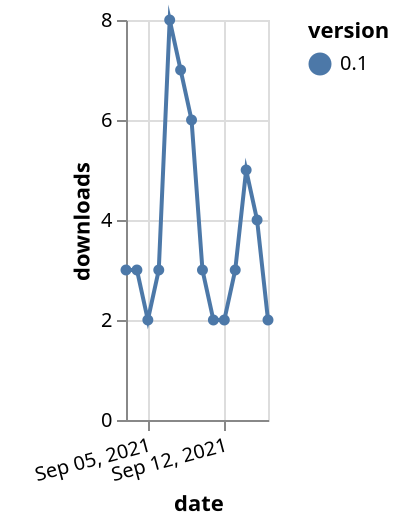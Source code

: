 {"$schema": "https://vega.github.io/schema/vega-lite/v5.json", "description": "A simple bar chart with embedded data.", "data": {"values": [{"date": "2021-09-03", "total": 1363, "delta": 3, "version": "0.1"}, {"date": "2021-09-04", "total": 1366, "delta": 3, "version": "0.1"}, {"date": "2021-09-05", "total": 1368, "delta": 2, "version": "0.1"}, {"date": "2021-09-06", "total": 1371, "delta": 3, "version": "0.1"}, {"date": "2021-09-07", "total": 1379, "delta": 8, "version": "0.1"}, {"date": "2021-09-08", "total": 1386, "delta": 7, "version": "0.1"}, {"date": "2021-09-09", "total": 1392, "delta": 6, "version": "0.1"}, {"date": "2021-09-10", "total": 1395, "delta": 3, "version": "0.1"}, {"date": "2021-09-11", "total": 1397, "delta": 2, "version": "0.1"}, {"date": "2021-09-12", "total": 1399, "delta": 2, "version": "0.1"}, {"date": "2021-09-13", "total": 1402, "delta": 3, "version": "0.1"}, {"date": "2021-09-14", "total": 1407, "delta": 5, "version": "0.1"}, {"date": "2021-09-15", "total": 1411, "delta": 4, "version": "0.1"}, {"date": "2021-09-16", "total": 1413, "delta": 2, "version": "0.1"}]}, "width": "container", "mark": {"type": "line", "point": {"filled": true}}, "encoding": {"x": {"field": "date", "type": "temporal", "timeUnit": "yearmonthdate", "title": "date", "axis": {"labelAngle": -15}}, "y": {"field": "delta", "type": "quantitative", "title": "downloads"}, "color": {"field": "version", "type": "nominal"}, "tooltip": {"field": "delta"}}}